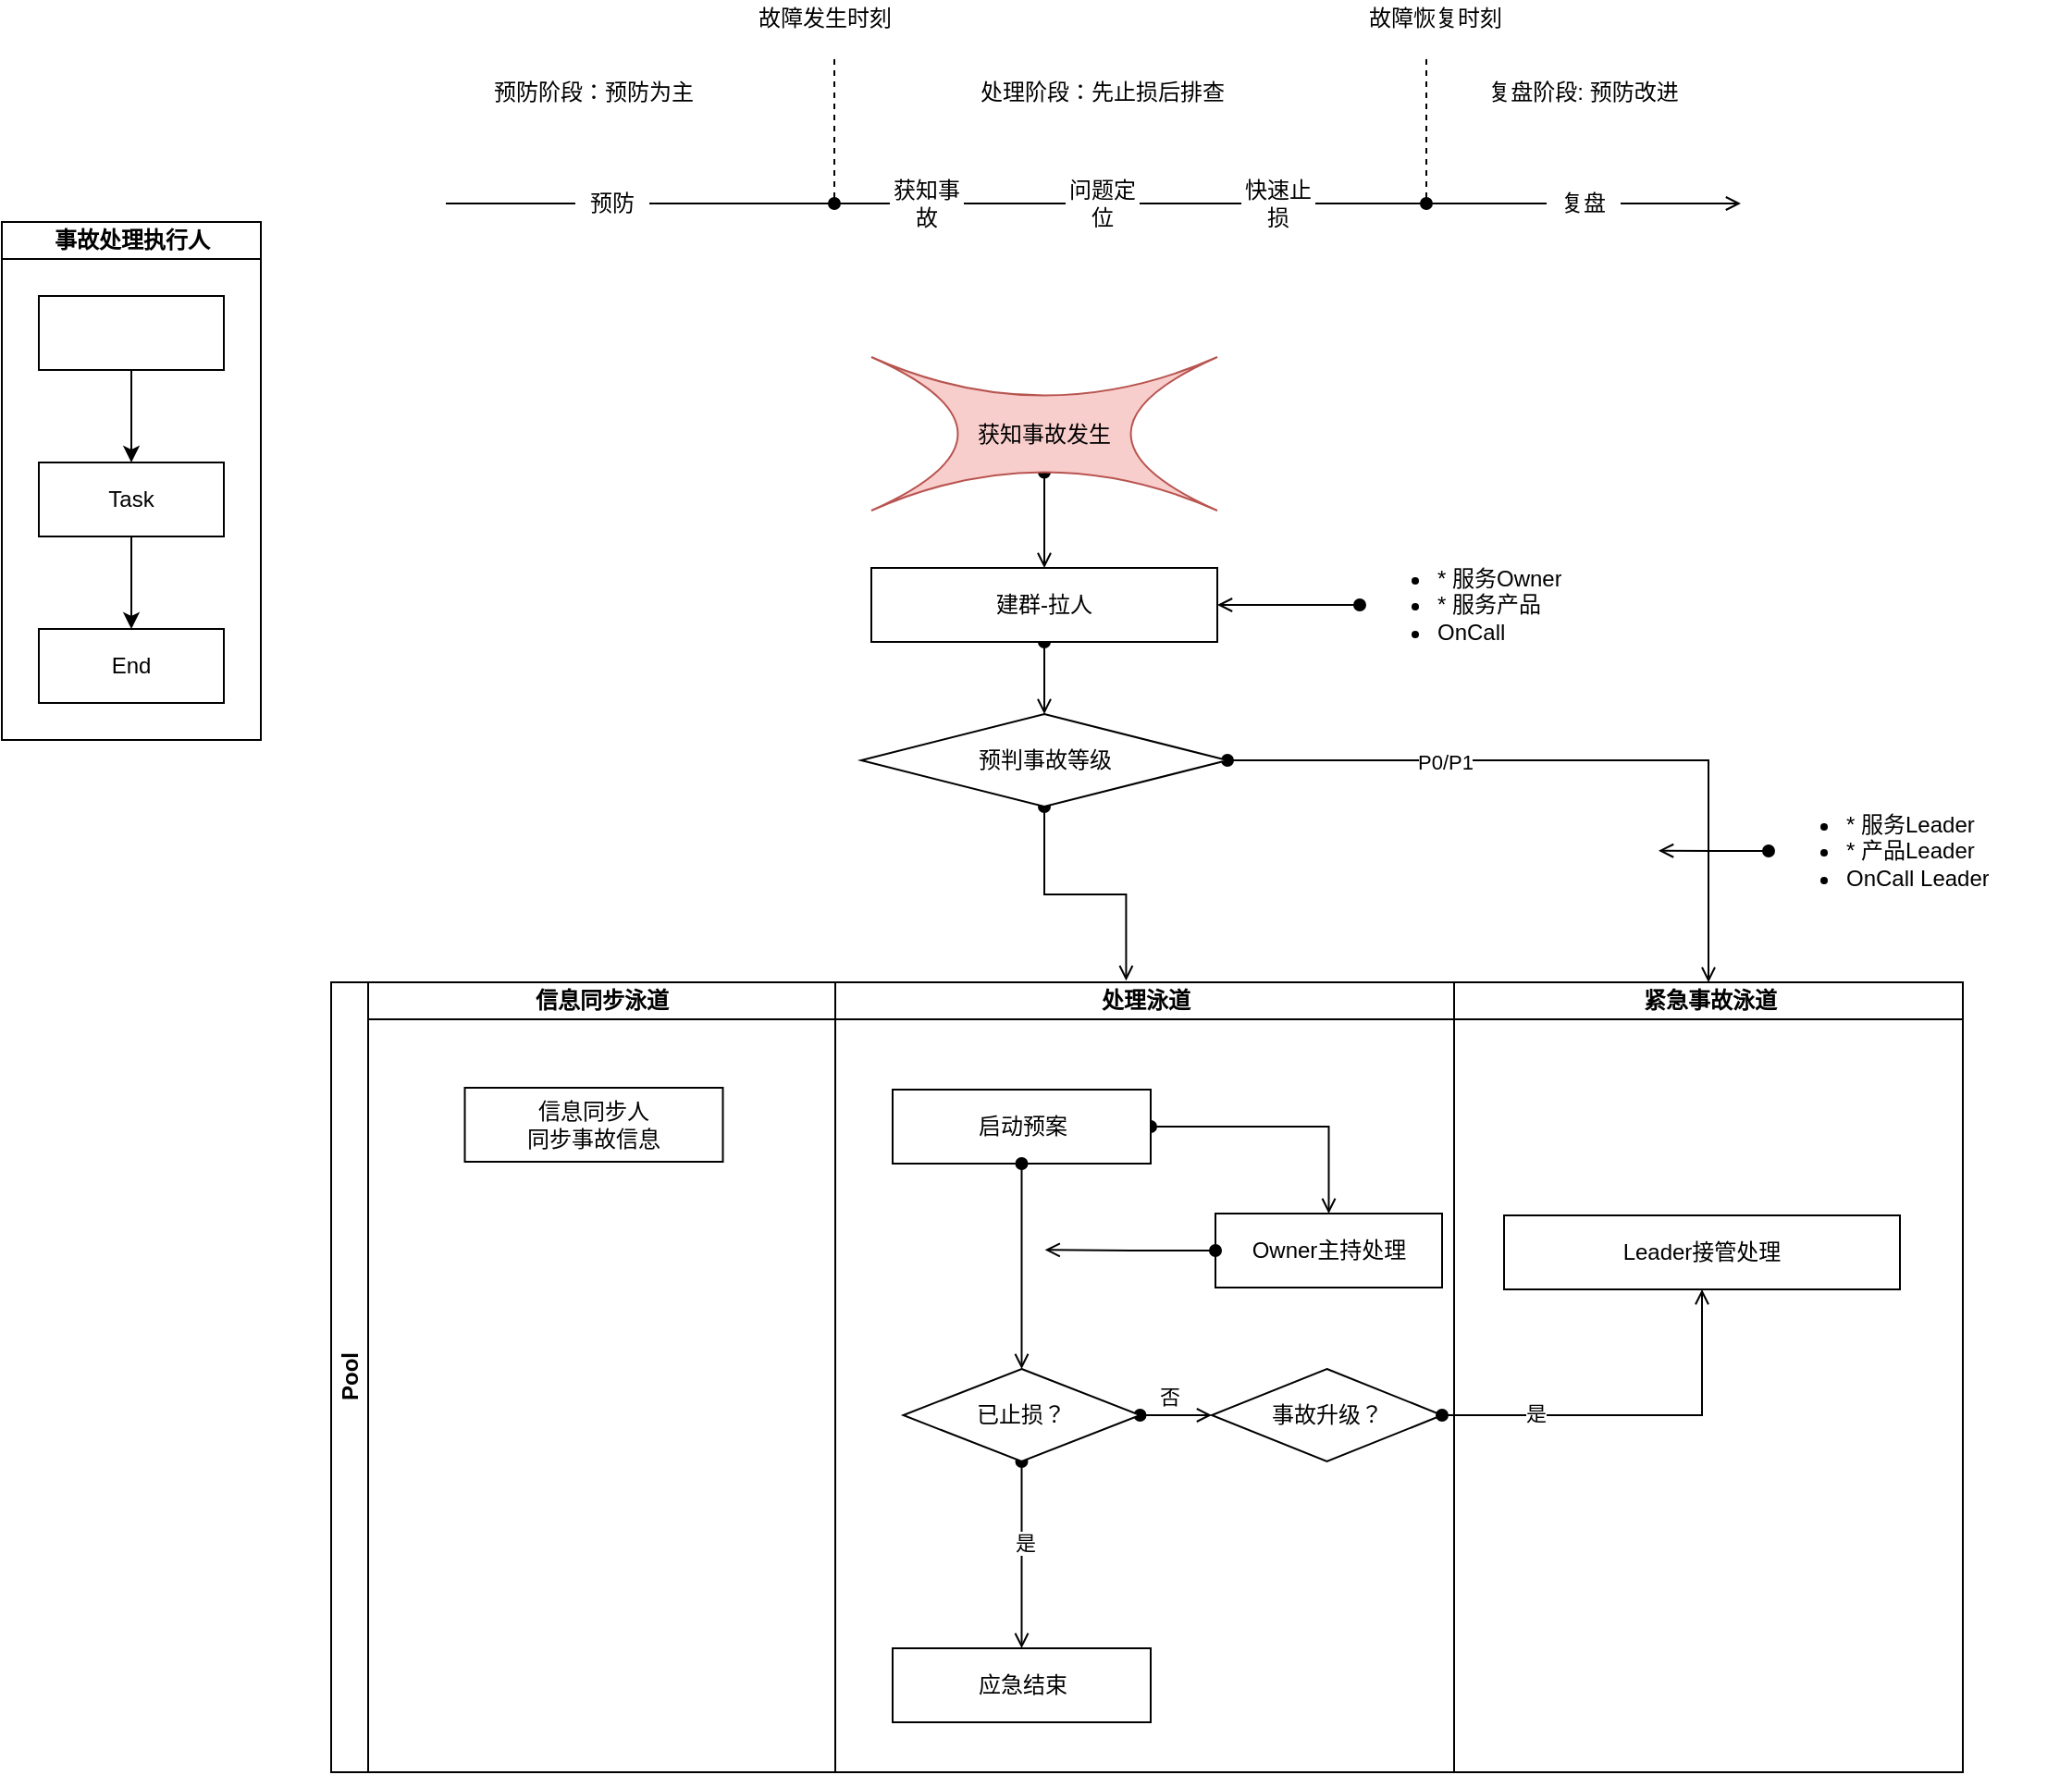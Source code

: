 <mxfile version="13.5.9" type="github">
  <diagram name="Page-1" id="aaaa8250-4180-3840-79b5-4cada1eebb92">
    <mxGraphModel dx="1827" dy="606" grid="0" gridSize="10" guides="1" tooltips="1" connect="1" arrows="1" fold="1" page="1" pageScale="1" pageWidth="850" pageHeight="1100" background="#ffffff" math="0" shadow="0">
      <root>
        <mxCell id="0" />
        <mxCell id="1" parent="0" />
        <mxCell id="iSJyoHc_6wj4qevQmHnq-1" value="事故处理执行人" style="swimlane;html=1;startSize=20;horizontal=1;childLayout=flowLayout;flowOrientation=north;resizable=0;interRankCellSpacing=50;containerType=tree;" vertex="1" parent="1">
          <mxGeometry x="-170" y="170" width="140" height="280" as="geometry" />
        </mxCell>
        <mxCell id="iSJyoHc_6wj4qevQmHnq-2" value="" style="whiteSpace=wrap;html=1;" vertex="1" parent="iSJyoHc_6wj4qevQmHnq-1">
          <mxGeometry x="20" y="40" width="100" height="40" as="geometry" />
        </mxCell>
        <mxCell id="iSJyoHc_6wj4qevQmHnq-3" value="Task" style="whiteSpace=wrap;html=1;" vertex="1" parent="iSJyoHc_6wj4qevQmHnq-1">
          <mxGeometry x="20" y="130" width="100" height="40" as="geometry" />
        </mxCell>
        <mxCell id="iSJyoHc_6wj4qevQmHnq-4" value="" style="html=1;curved=1;noEdgeStyle=1;orthogonal=1;" edge="1" parent="iSJyoHc_6wj4qevQmHnq-1" source="iSJyoHc_6wj4qevQmHnq-2" target="iSJyoHc_6wj4qevQmHnq-3">
          <mxGeometry relative="1" as="geometry">
            <Array as="points">
              <mxPoint x="70" y="92" />
              <mxPoint x="70" y="118" />
            </Array>
          </mxGeometry>
        </mxCell>
        <mxCell id="iSJyoHc_6wj4qevQmHnq-7" value="End" style="whiteSpace=wrap;html=1;" vertex="1" parent="iSJyoHc_6wj4qevQmHnq-1">
          <mxGeometry x="20" y="220" width="100" height="40" as="geometry" />
        </mxCell>
        <mxCell id="iSJyoHc_6wj4qevQmHnq-8" value="" style="html=1;curved=1;noEdgeStyle=1;orthogonal=1;" edge="1" parent="iSJyoHc_6wj4qevQmHnq-1" source="iSJyoHc_6wj4qevQmHnq-3" target="iSJyoHc_6wj4qevQmHnq-7">
          <mxGeometry relative="1" as="geometry">
            <Array as="points">
              <mxPoint x="70" y="182" />
              <mxPoint x="70" y="208" />
            </Array>
          </mxGeometry>
        </mxCell>
        <mxCell id="iSJyoHc_6wj4qevQmHnq-73" style="edgeStyle=orthogonalEdgeStyle;rounded=0;orthogonalLoop=1;jettySize=auto;html=1;exitX=0.5;exitY=0.75;exitDx=0;exitDy=0;exitPerimeter=0;entryX=0.5;entryY=0;entryDx=0;entryDy=0;startArrow=oval;startFill=1;endArrow=open;endFill=0;" edge="1" parent="1" source="iSJyoHc_6wj4qevQmHnq-20" target="iSJyoHc_6wj4qevQmHnq-70">
          <mxGeometry relative="1" as="geometry" />
        </mxCell>
        <mxCell id="iSJyoHc_6wj4qevQmHnq-20" value="获知事故发生" style="shape=switch;whiteSpace=wrap;html=1;fillColor=#f8cecc;strokeColor=#b85450;" vertex="1" parent="1">
          <mxGeometry x="300" y="243" width="187" height="83" as="geometry" />
        </mxCell>
        <mxCell id="iSJyoHc_6wj4qevQmHnq-22" value="预防阶段：预防为主" style="text;html=1;strokeColor=none;fillColor=none;align=center;verticalAlign=middle;whiteSpace=wrap;rounded=0;" vertex="1" parent="1">
          <mxGeometry x="70" y="90" width="160" height="20" as="geometry" />
        </mxCell>
        <mxCell id="iSJyoHc_6wj4qevQmHnq-24" value="" style="endArrow=none;dashed=1;html=1;startArrow=oval;startFill=1;" edge="1" parent="1">
          <mxGeometry width="50" height="50" relative="1" as="geometry">
            <mxPoint x="280" y="160" as="sourcePoint" />
            <mxPoint x="280" y="80" as="targetPoint" />
          </mxGeometry>
        </mxCell>
        <mxCell id="iSJyoHc_6wj4qevQmHnq-25" value="" style="endArrow=none;dashed=1;html=1;startArrow=oval;startFill=1;" edge="1" parent="1">
          <mxGeometry width="50" height="50" relative="1" as="geometry">
            <mxPoint x="600" y="160" as="sourcePoint" />
            <mxPoint x="600" y="80" as="targetPoint" />
          </mxGeometry>
        </mxCell>
        <mxCell id="iSJyoHc_6wj4qevQmHnq-26" value="处理阶段：先止损后排查" style="text;html=1;strokeColor=none;fillColor=none;align=center;verticalAlign=middle;whiteSpace=wrap;rounded=0;" vertex="1" parent="1">
          <mxGeometry x="320" y="90" width="210" height="20" as="geometry" />
        </mxCell>
        <mxCell id="iSJyoHc_6wj4qevQmHnq-27" value="复盘阶段: 预防改进" style="text;html=1;strokeColor=none;fillColor=none;align=center;verticalAlign=middle;whiteSpace=wrap;rounded=0;" vertex="1" parent="1">
          <mxGeometry x="610" y="90" width="150" height="20" as="geometry" />
        </mxCell>
        <mxCell id="iSJyoHc_6wj4qevQmHnq-28" value="故障发生时刻" style="text;html=1;strokeColor=none;fillColor=none;align=center;verticalAlign=middle;whiteSpace=wrap;rounded=0;" vertex="1" parent="1">
          <mxGeometry x="210" y="50" width="130" height="20" as="geometry" />
        </mxCell>
        <mxCell id="iSJyoHc_6wj4qevQmHnq-29" value="故障恢复时刻" style="text;html=1;strokeColor=none;fillColor=none;align=center;verticalAlign=middle;whiteSpace=wrap;rounded=0;" vertex="1" parent="1">
          <mxGeometry x="540" y="50" width="130" height="20" as="geometry" />
        </mxCell>
        <mxCell id="iSJyoHc_6wj4qevQmHnq-51" value="" style="endArrow=open;html=1;endFill=0;" edge="1" parent="1" source="iSJyoHc_6wj4qevQmHnq-62">
          <mxGeometry width="50" height="50" relative="1" as="geometry">
            <mxPoint x="70" y="160" as="sourcePoint" />
            <mxPoint x="770" y="160" as="targetPoint" />
          </mxGeometry>
        </mxCell>
        <mxCell id="iSJyoHc_6wj4qevQmHnq-53" value="预防" style="text;html=1;strokeColor=none;fillColor=none;align=center;verticalAlign=middle;whiteSpace=wrap;rounded=0;" vertex="1" parent="1">
          <mxGeometry x="140" y="150" width="40" height="20" as="geometry" />
        </mxCell>
        <mxCell id="iSJyoHc_6wj4qevQmHnq-54" value="" style="endArrow=none;html=1;" edge="1" parent="1" target="iSJyoHc_6wj4qevQmHnq-53">
          <mxGeometry width="50" height="50" relative="1" as="geometry">
            <mxPoint x="70" y="160" as="sourcePoint" />
            <mxPoint x="770.0" y="160" as="targetPoint" />
          </mxGeometry>
        </mxCell>
        <mxCell id="iSJyoHc_6wj4qevQmHnq-55" value="获知事故" style="text;html=1;strokeColor=none;fillColor=none;align=center;verticalAlign=middle;whiteSpace=wrap;rounded=0;" vertex="1" parent="1">
          <mxGeometry x="310" y="150" width="40" height="20" as="geometry" />
        </mxCell>
        <mxCell id="iSJyoHc_6wj4qevQmHnq-56" value="" style="endArrow=none;html=1;" edge="1" parent="1" source="iSJyoHc_6wj4qevQmHnq-53" target="iSJyoHc_6wj4qevQmHnq-55">
          <mxGeometry width="50" height="50" relative="1" as="geometry">
            <mxPoint x="180" y="160" as="sourcePoint" />
            <mxPoint x="770.0" y="160" as="targetPoint" />
          </mxGeometry>
        </mxCell>
        <mxCell id="iSJyoHc_6wj4qevQmHnq-57" value="问题定位" style="text;html=1;strokeColor=none;fillColor=none;align=center;verticalAlign=middle;whiteSpace=wrap;rounded=0;" vertex="1" parent="1">
          <mxGeometry x="405" y="150" width="40" height="20" as="geometry" />
        </mxCell>
        <mxCell id="iSJyoHc_6wj4qevQmHnq-58" value="" style="endArrow=none;html=1;" edge="1" parent="1" source="iSJyoHc_6wj4qevQmHnq-55" target="iSJyoHc_6wj4qevQmHnq-57">
          <mxGeometry width="50" height="50" relative="1" as="geometry">
            <mxPoint x="350" y="160" as="sourcePoint" />
            <mxPoint x="770.0" y="160" as="targetPoint" />
          </mxGeometry>
        </mxCell>
        <mxCell id="iSJyoHc_6wj4qevQmHnq-59" value="快速止损" style="text;html=1;strokeColor=none;fillColor=none;align=center;verticalAlign=middle;whiteSpace=wrap;rounded=0;" vertex="1" parent="1">
          <mxGeometry x="500" y="150" width="40" height="20" as="geometry" />
        </mxCell>
        <mxCell id="iSJyoHc_6wj4qevQmHnq-60" value="" style="endArrow=none;html=1;" edge="1" parent="1" source="iSJyoHc_6wj4qevQmHnq-57" target="iSJyoHc_6wj4qevQmHnq-59">
          <mxGeometry width="50" height="50" relative="1" as="geometry">
            <mxPoint x="425" y="160" as="sourcePoint" />
            <mxPoint x="770.0" y="160" as="targetPoint" />
          </mxGeometry>
        </mxCell>
        <mxCell id="iSJyoHc_6wj4qevQmHnq-62" value="复盘" style="text;html=1;strokeColor=none;fillColor=none;align=center;verticalAlign=middle;whiteSpace=wrap;rounded=0;" vertex="1" parent="1">
          <mxGeometry x="665" y="150" width="40" height="20" as="geometry" />
        </mxCell>
        <mxCell id="iSJyoHc_6wj4qevQmHnq-63" value="" style="endArrow=none;html=1;" edge="1" parent="1" source="iSJyoHc_6wj4qevQmHnq-59" target="iSJyoHc_6wj4qevQmHnq-62">
          <mxGeometry width="50" height="50" relative="1" as="geometry">
            <mxPoint x="540" y="160" as="sourcePoint" />
            <mxPoint x="770.0" y="160" as="targetPoint" />
          </mxGeometry>
        </mxCell>
        <mxCell id="iSJyoHc_6wj4qevQmHnq-74" style="rounded=0;orthogonalLoop=1;jettySize=auto;html=1;exitX=1;exitY=0.5;exitDx=0;exitDy=0;entryX=0.5;entryY=0;entryDx=0;entryDy=0;startArrow=oval;startFill=1;endArrow=open;endFill=0;edgeStyle=orthogonalEdgeStyle;" edge="1" parent="1" source="iSJyoHc_6wj4qevQmHnq-76" target="iSJyoHc_6wj4qevQmHnq-66">
          <mxGeometry relative="1" as="geometry" />
        </mxCell>
        <mxCell id="iSJyoHc_6wj4qevQmHnq-78" value="P0/P1" style="edgeLabel;html=1;align=center;verticalAlign=middle;resizable=0;points=[];" vertex="1" connectable="0" parent="iSJyoHc_6wj4qevQmHnq-74">
          <mxGeometry x="-0.381" relative="1" as="geometry">
            <mxPoint y="1" as="offset" />
          </mxGeometry>
        </mxCell>
        <mxCell id="iSJyoHc_6wj4qevQmHnq-77" style="edgeStyle=orthogonalEdgeStyle;rounded=0;orthogonalLoop=1;jettySize=auto;html=1;exitX=0.5;exitY=1;exitDx=0;exitDy=0;entryX=0.5;entryY=0;entryDx=0;entryDy=0;startArrow=oval;startFill=1;endArrow=open;endFill=0;" edge="1" parent="1" source="iSJyoHc_6wj4qevQmHnq-70" target="iSJyoHc_6wj4qevQmHnq-76">
          <mxGeometry relative="1" as="geometry" />
        </mxCell>
        <mxCell id="iSJyoHc_6wj4qevQmHnq-70" value="建群-拉人" style="whiteSpace=wrap;html=1;" vertex="1" parent="1">
          <mxGeometry x="300" y="357" width="187" height="40" as="geometry" />
        </mxCell>
        <mxCell id="iSJyoHc_6wj4qevQmHnq-72" style="edgeStyle=orthogonalEdgeStyle;rounded=0;orthogonalLoop=1;jettySize=auto;html=1;exitX=0;exitY=0.5;exitDx=0;exitDy=0;entryX=1;entryY=0.5;entryDx=0;entryDy=0;startArrow=oval;startFill=1;endArrow=open;endFill=0;" edge="1" parent="1" source="iSJyoHc_6wj4qevQmHnq-71" target="iSJyoHc_6wj4qevQmHnq-70">
          <mxGeometry relative="1" as="geometry" />
        </mxCell>
        <mxCell id="iSJyoHc_6wj4qevQmHnq-71" value="&lt;ul&gt;&lt;li&gt;* 服务Owner&lt;/li&gt;&lt;li&gt;* 服务产品&lt;/li&gt;&lt;li&gt;OnCall&lt;/li&gt;&lt;/ul&gt;" style="text;strokeColor=none;fillColor=none;html=1;whiteSpace=wrap;verticalAlign=middle;overflow=hidden;" vertex="1" parent="1">
          <mxGeometry x="564" y="337" width="163" height="80" as="geometry" />
        </mxCell>
        <mxCell id="iSJyoHc_6wj4qevQmHnq-64" value="Pool" style="swimlane;html=1;childLayout=stackLayout;resizeParent=1;resizeParentMax=0;startSize=20;horizontal=0;horizontalStack=1;" vertex="1" parent="1">
          <mxGeometry x="8" y="581" width="882" height="427" as="geometry" />
        </mxCell>
        <mxCell id="iSJyoHc_6wj4qevQmHnq-67" value="信息同步泳道" style="swimlane;html=1;startSize=20;" vertex="1" parent="iSJyoHc_6wj4qevQmHnq-64">
          <mxGeometry x="20" width="252.5" height="427" as="geometry" />
        </mxCell>
        <mxCell id="iSJyoHc_6wj4qevQmHnq-82" value="信息同步人&lt;br&gt;同步事故信息" style="whiteSpace=wrap;html=1;" vertex="1" parent="iSJyoHc_6wj4qevQmHnq-67">
          <mxGeometry x="52.25" y="57" width="139.5" height="40" as="geometry" />
        </mxCell>
        <mxCell id="iSJyoHc_6wj4qevQmHnq-65" value="处理泳道" style="swimlane;html=1;startSize=20;" vertex="1" parent="iSJyoHc_6wj4qevQmHnq-64">
          <mxGeometry x="272.5" width="334.5" height="427" as="geometry" />
        </mxCell>
        <mxCell id="iSJyoHc_6wj4qevQmHnq-92" style="edgeStyle=orthogonalEdgeStyle;rounded=0;orthogonalLoop=1;jettySize=auto;html=1;exitX=1;exitY=0.5;exitDx=0;exitDy=0;startArrow=oval;startFill=1;endArrow=open;endFill=0;" edge="1" parent="iSJyoHc_6wj4qevQmHnq-65" source="iSJyoHc_6wj4qevQmHnq-90" target="iSJyoHc_6wj4qevQmHnq-68">
          <mxGeometry relative="1" as="geometry" />
        </mxCell>
        <mxCell id="iSJyoHc_6wj4qevQmHnq-95" value="应急结束" style="whiteSpace=wrap;html=1;" vertex="1" parent="iSJyoHc_6wj4qevQmHnq-65">
          <mxGeometry x="31" y="360" width="139.5" height="40" as="geometry" />
        </mxCell>
        <mxCell id="iSJyoHc_6wj4qevQmHnq-90" value="启动预案" style="whiteSpace=wrap;html=1;" vertex="1" parent="iSJyoHc_6wj4qevQmHnq-65">
          <mxGeometry x="31" y="58" width="139.5" height="40" as="geometry" />
        </mxCell>
        <mxCell id="iSJyoHc_6wj4qevQmHnq-98" style="edgeStyle=orthogonalEdgeStyle;rounded=0;orthogonalLoop=1;jettySize=auto;html=1;exitX=0.5;exitY=1;exitDx=0;exitDy=0;entryX=0.5;entryY=0;entryDx=0;entryDy=0;startArrow=oval;startFill=1;endArrow=open;endFill=0;" edge="1" parent="iSJyoHc_6wj4qevQmHnq-65" source="iSJyoHc_6wj4qevQmHnq-84" target="iSJyoHc_6wj4qevQmHnq-95">
          <mxGeometry relative="1" as="geometry" />
        </mxCell>
        <mxCell id="iSJyoHc_6wj4qevQmHnq-102" value="是" style="edgeLabel;html=1;align=center;verticalAlign=middle;resizable=0;points=[];" vertex="1" connectable="0" parent="iSJyoHc_6wj4qevQmHnq-98">
          <mxGeometry x="-0.129" y="1" relative="1" as="geometry">
            <mxPoint as="offset" />
          </mxGeometry>
        </mxCell>
        <mxCell id="iSJyoHc_6wj4qevQmHnq-99" value="否" style="edgeStyle=orthogonalEdgeStyle;rounded=0;orthogonalLoop=1;jettySize=auto;html=1;exitX=1;exitY=0.5;exitDx=0;exitDy=0;entryX=0;entryY=0.5;entryDx=0;entryDy=0;startArrow=oval;startFill=1;endArrow=open;endFill=0;" edge="1" parent="iSJyoHc_6wj4qevQmHnq-65" source="iSJyoHc_6wj4qevQmHnq-84" target="iSJyoHc_6wj4qevQmHnq-88">
          <mxGeometry x="-0.207" y="10" relative="1" as="geometry">
            <mxPoint as="offset" />
          </mxGeometry>
        </mxCell>
        <mxCell id="iSJyoHc_6wj4qevQmHnq-93" style="edgeStyle=orthogonalEdgeStyle;rounded=0;orthogonalLoop=1;jettySize=auto;html=1;exitX=0.5;exitY=1;exitDx=0;exitDy=0;startArrow=oval;startFill=1;endArrow=open;endFill=0;" edge="1" parent="iSJyoHc_6wj4qevQmHnq-65" source="iSJyoHc_6wj4qevQmHnq-90" target="iSJyoHc_6wj4qevQmHnq-84">
          <mxGeometry relative="1" as="geometry">
            <mxPoint x="100.833" y="149.667" as="targetPoint" />
          </mxGeometry>
        </mxCell>
        <mxCell id="iSJyoHc_6wj4qevQmHnq-84" value="已止损？" style="rhombus;whiteSpace=wrap;html=1;" vertex="1" parent="iSJyoHc_6wj4qevQmHnq-65">
          <mxGeometry x="36.75" y="209" width="128" height="50" as="geometry" />
        </mxCell>
        <mxCell id="iSJyoHc_6wj4qevQmHnq-88" value="事故升级？" style="rhombus;whiteSpace=wrap;html=1;" vertex="1" parent="iSJyoHc_6wj4qevQmHnq-65">
          <mxGeometry x="203.5" y="209" width="124.5" height="50" as="geometry" />
        </mxCell>
        <mxCell id="iSJyoHc_6wj4qevQmHnq-68" value="Owner主持处理" style="whiteSpace=wrap;html=1;" vertex="1" parent="iSJyoHc_6wj4qevQmHnq-65">
          <mxGeometry x="205.5" y="125" width="122.5" height="40" as="geometry" />
        </mxCell>
        <mxCell id="iSJyoHc_6wj4qevQmHnq-66" value="紧急事故泳道" style="swimlane;html=1;startSize=20;" vertex="1" parent="iSJyoHc_6wj4qevQmHnq-64">
          <mxGeometry x="607" width="275" height="427" as="geometry" />
        </mxCell>
        <mxCell id="iSJyoHc_6wj4qevQmHnq-69" value="Leader接管处理" style="whiteSpace=wrap;html=1;" vertex="1" parent="iSJyoHc_6wj4qevQmHnq-66">
          <mxGeometry x="27" y="126" width="214" height="40" as="geometry" />
        </mxCell>
        <mxCell id="iSJyoHc_6wj4qevQmHnq-100" style="edgeStyle=orthogonalEdgeStyle;rounded=0;orthogonalLoop=1;jettySize=auto;html=1;exitX=1;exitY=0.5;exitDx=0;exitDy=0;entryX=0.5;entryY=1;entryDx=0;entryDy=0;startArrow=oval;startFill=1;endArrow=open;endFill=0;" edge="1" parent="iSJyoHc_6wj4qevQmHnq-64" source="iSJyoHc_6wj4qevQmHnq-88" target="iSJyoHc_6wj4qevQmHnq-69">
          <mxGeometry relative="1" as="geometry" />
        </mxCell>
        <mxCell id="iSJyoHc_6wj4qevQmHnq-101" value="是" style="edgeLabel;html=1;align=center;verticalAlign=middle;resizable=0;points=[];" vertex="1" connectable="0" parent="iSJyoHc_6wj4qevQmHnq-100">
          <mxGeometry x="-0.517" y="1" relative="1" as="geometry">
            <mxPoint as="offset" />
          </mxGeometry>
        </mxCell>
        <mxCell id="iSJyoHc_6wj4qevQmHnq-81" style="edgeStyle=orthogonalEdgeStyle;rounded=0;orthogonalLoop=1;jettySize=auto;html=1;exitX=0.5;exitY=1;exitDx=0;exitDy=0;entryX=0.47;entryY=-0.002;entryDx=0;entryDy=0;entryPerimeter=0;startArrow=oval;startFill=1;endArrow=open;endFill=0;" edge="1" parent="1" source="iSJyoHc_6wj4qevQmHnq-76" target="iSJyoHc_6wj4qevQmHnq-65">
          <mxGeometry relative="1" as="geometry" />
        </mxCell>
        <mxCell id="iSJyoHc_6wj4qevQmHnq-76" value="预判事故等级" style="rhombus;whiteSpace=wrap;html=1;" vertex="1" parent="1">
          <mxGeometry x="294.5" y="436" width="198" height="50" as="geometry" />
        </mxCell>
        <mxCell id="iSJyoHc_6wj4qevQmHnq-80" style="edgeStyle=orthogonalEdgeStyle;rounded=0;orthogonalLoop=1;jettySize=auto;html=1;exitX=0;exitY=0.5;exitDx=0;exitDy=0;startArrow=oval;startFill=1;endArrow=open;endFill=0;" edge="1" parent="1" source="iSJyoHc_6wj4qevQmHnq-79">
          <mxGeometry relative="1" as="geometry">
            <mxPoint x="725.5" y="509.833" as="targetPoint" />
          </mxGeometry>
        </mxCell>
        <mxCell id="iSJyoHc_6wj4qevQmHnq-79" value="&lt;ul&gt;&lt;li&gt;* 服务Leader&lt;/li&gt;&lt;li&gt;* 产品Leader&lt;/li&gt;&lt;li&gt;OnCall Leader&lt;/li&gt;&lt;/ul&gt;" style="text;strokeColor=none;fillColor=none;html=1;whiteSpace=wrap;verticalAlign=middle;overflow=hidden;" vertex="1" parent="1">
          <mxGeometry x="785" y="470" width="163" height="80" as="geometry" />
        </mxCell>
        <mxCell id="iSJyoHc_6wj4qevQmHnq-96" style="edgeStyle=orthogonalEdgeStyle;rounded=0;orthogonalLoop=1;jettySize=auto;html=1;exitX=0;exitY=0.5;exitDx=0;exitDy=0;startArrow=oval;startFill=1;endArrow=open;endFill=0;" edge="1" parent="1" source="iSJyoHc_6wj4qevQmHnq-68">
          <mxGeometry relative="1" as="geometry">
            <mxPoint x="393.833" y="725.667" as="targetPoint" />
          </mxGeometry>
        </mxCell>
      </root>
    </mxGraphModel>
  </diagram>
</mxfile>
